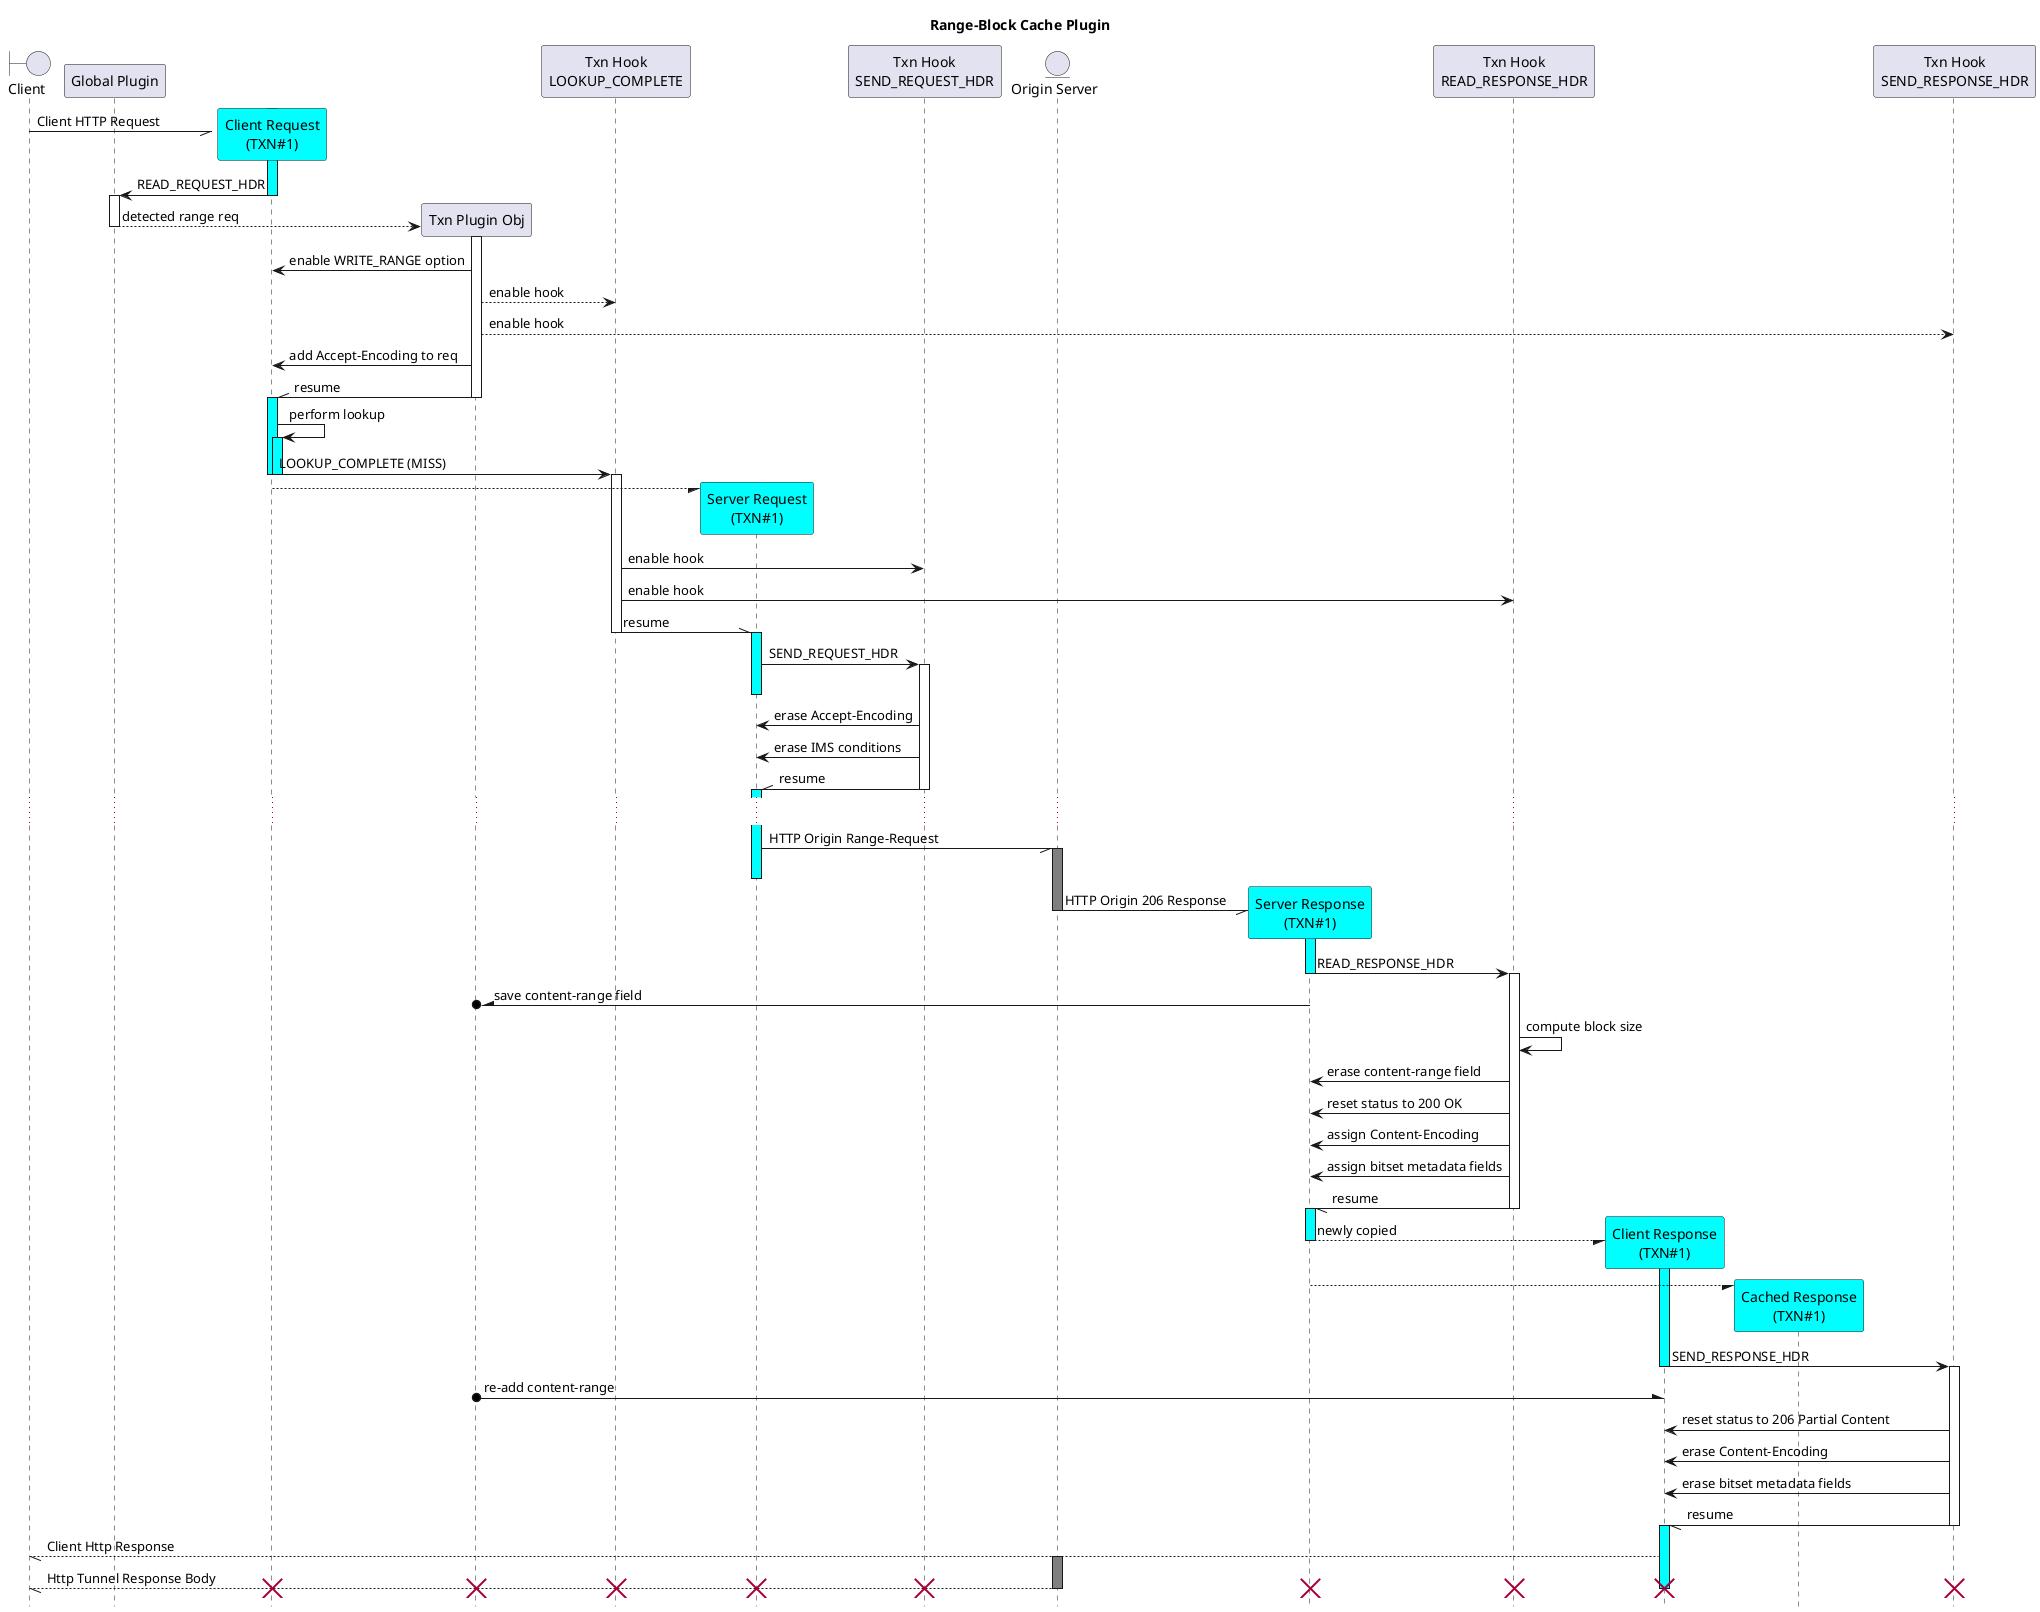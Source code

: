 @startuml 
title Range-Block Cache Plugin
hide footbox

'
' first case: init
'
boundary Client as C
create "Global Plugin" as GH1

create "Client Request\n(TXN#1)" as TC1 #cyan
activate TC1 #cyan
C -// TC1: Client HTTP Request
deactivate C

TC1 -> GH1: READ_REQUEST_HDR
deactivate TC1
activate GH1
create "Txn Plugin Obj" as TX1
GH1 --> TX1: detected range req
deactivate GH1
activate TX1
TC1 <- TX1: enable WRITE_RANGE option

'participant "Cached Response\n(TXN#1)" as CATC #cyan
'
' server and hooks
participant "Txn Hook\nLOOKUP_COMPLETE" as TH2

'participant "TSCacheWrite()\nobjects" as CAWR #springgreen

TX1 --> TH2: enable hook
TX1 --> "Txn Hook\nSEND_RESPONSE_HDR" as TH5: enable hook
TX1 -> TC1: add Accept-Encoding to req
TC1 //- TX1: resume
deactivate TX1
activate TC1 #cyan

TC1 -> TC1: perform lookup
activate TC1 #cyan
'TC1 -> CATC: select alternate\n(match Accept-Encoding -->\n\tContent-Encoding)
'activate CATC #cyan
'TC1 /- CATC
'deactivate CATC

TC1 -> TH2: LOOKUP_COMPLETE (MISS)
deactivate TC1
deactivate TC1
activate TH2
'
' do block lookups if possible
'
'CATC -/o TX2: save asset size
'TH1 ->o TX2: compute block size
'TC1 -/o TX2: save new range request
'TH1 ->o TX2: compute block range

'
' prepare for request
'

create "Server Request\n(TXN#1)" as TQ1 #cyan
TC1 --/ TQ1
'deactivate TC1

participant "Txn Hook\nSEND_REQUEST_HDR" as TH3

TH2 -> TH3: enable hook

'
' server and hooks
entity "Origin Server" as S

TH2 -> "Txn Hook\nREAD_RESPONSE_HDR" as TH4: enable hook
TQ1 //- TH2: resume
deactivate TH2
activate TQ1 #cyan
TQ1 -> TH3: SEND_REQUEST_HDR
activate TH3
deactivate TQ1
TQ1 <- TH3: erase Accept-Encoding
TQ1 <- TH3: erase IMS conditions
TQ1 //- TH3: resume
deactivate TH3
activate TQ1 #cyan

...
TQ1 -// S: HTTP Origin Range-Request
activate S #grey
deactivate TQ1
create "Server Response\n(TXN#1)" as TA1 #cyan
S -// TA1: HTTP Origin 206 Response
deactivate S
activate TA1 #cyan

participant TH4

TA1 -> TH4: READ_RESPONSE_HDR
deactivate TA1
activate TH4
TX1 o/- TA1: save content-range field
TH4 -> TH4: compute block size
TH4 -> TA1: erase content-range field
TH4 -> TA1: reset status to 200 OK 
TH4 -> TA1: assign Content-Encoding
TH4 -> TA1: assign bitset metadata fields
TH4 -// TA1: resume

deactivate TH4
activate TA1 #cyan

create "Client Response\n(TXN#1)" as TR1 #cyan
TA1 --/ TR1: newly copied

deactivate TA1
activate TR1 #cyan

create "Cached Response\n(TXN#1)" as TCR1 #cyan
TA1 --/ TCR1

participant TH5

TR1 -> TH5: SEND_RESPONSE_HDR
deactivate TR1
activate TH5
TR1 /-o TX1: re-add content-range
TH5 -> TR1: reset status to 206 Partial Content
TH5 -> TR1: erase Content-Encoding
TH5 -> TR1: erase bitset metadata fields

'create "Txn Transform\nVConn Input" as TXIN
'TH5 -> TXIN

TH5 -// TR1: resume
deactivate TH5
activate TR1 #cyan
TR1 --// C: Client Http Response

'deactivate TR2
'S --// TXIN: Http Body Start
activate S #grey
'activate TXIN

S --// C: Http Tunnel Response Body
deactivate S
deactivate C

destroy TC1
destroy TQ1
destroy TA1
destroy TR1
destroy TX1
destroy TH2
destroy TH3
destroy TH4
destroy TH5
'destroy TXIN


@enduml
